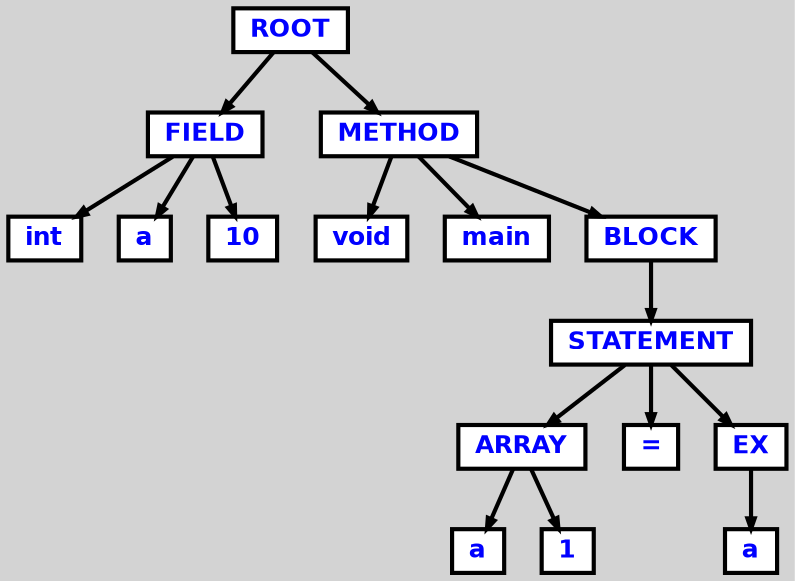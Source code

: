 digraph {

	ordering=out;
	ranksep=.4;
	bgcolor="lightgrey"; node [shape=box, fixedsize=false, fontsize=12, fontname="Helvetica-bold", fontcolor="blue"
		width=.25, height=.25, color="black", fillcolor="white", style="filled, solid, bold"];
	edge [arrowsize=.5, color="black", style="bold"]

  n0 [label="ROOT"];
  n1 [label="FIELD"];
  n1 [label="FIELD"];
  n2 [label="int"];
  n3 [label="a"];
  n4 [label="10"];
  n5 [label="METHOD"];
  n5 [label="METHOD"];
  n6 [label="void"];
  n7 [label="main"];
  n8 [label="BLOCK"];
  n8 [label="BLOCK"];
  n9 [label="STATEMENT"];
  n9 [label="STATEMENT"];
  n10 [label="ARRAY"];
  n10 [label="ARRAY"];
  n11 [label="a"];
  n12 [label="1"];
  n13 [label="="];
  n14 [label="EX"];
  n14 [label="EX"];
  n15 [label="a"];

  n0 -> n1 // "ROOT" -> "FIELD"
  n1 -> n2 // "FIELD" -> "int"
  n1 -> n3 // "FIELD" -> "a"
  n1 -> n4 // "FIELD" -> "10"
  n0 -> n5 // "ROOT" -> "METHOD"
  n5 -> n6 // "METHOD" -> "void"
  n5 -> n7 // "METHOD" -> "main"
  n5 -> n8 // "METHOD" -> "BLOCK"
  n8 -> n9 // "BLOCK" -> "STATEMENT"
  n9 -> n10 // "STATEMENT" -> "ARRAY"
  n10 -> n11 // "ARRAY" -> "a"
  n10 -> n12 // "ARRAY" -> "1"
  n9 -> n13 // "STATEMENT" -> "="
  n9 -> n14 // "STATEMENT" -> "EX"
  n14 -> n15 // "EX" -> "a"

}

